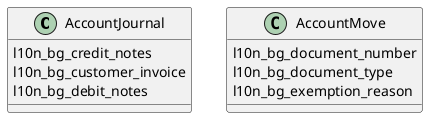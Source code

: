 @startuml classes_l10n_bg_ledger
set namespaceSeparator none
class "AccountJournal" as odoo_src.odoo.addons.l10n_bg_ledger.models.account_journal.AccountJournal {
  l10n_bg_credit_notes
  l10n_bg_customer_invoice
  l10n_bg_debit_notes
}
class "AccountMove" as odoo_src.odoo.addons.l10n_bg_ledger.models.account_move.AccountMove {
  l10n_bg_document_number
  l10n_bg_document_type
  l10n_bg_exemption_reason
}
@enduml
